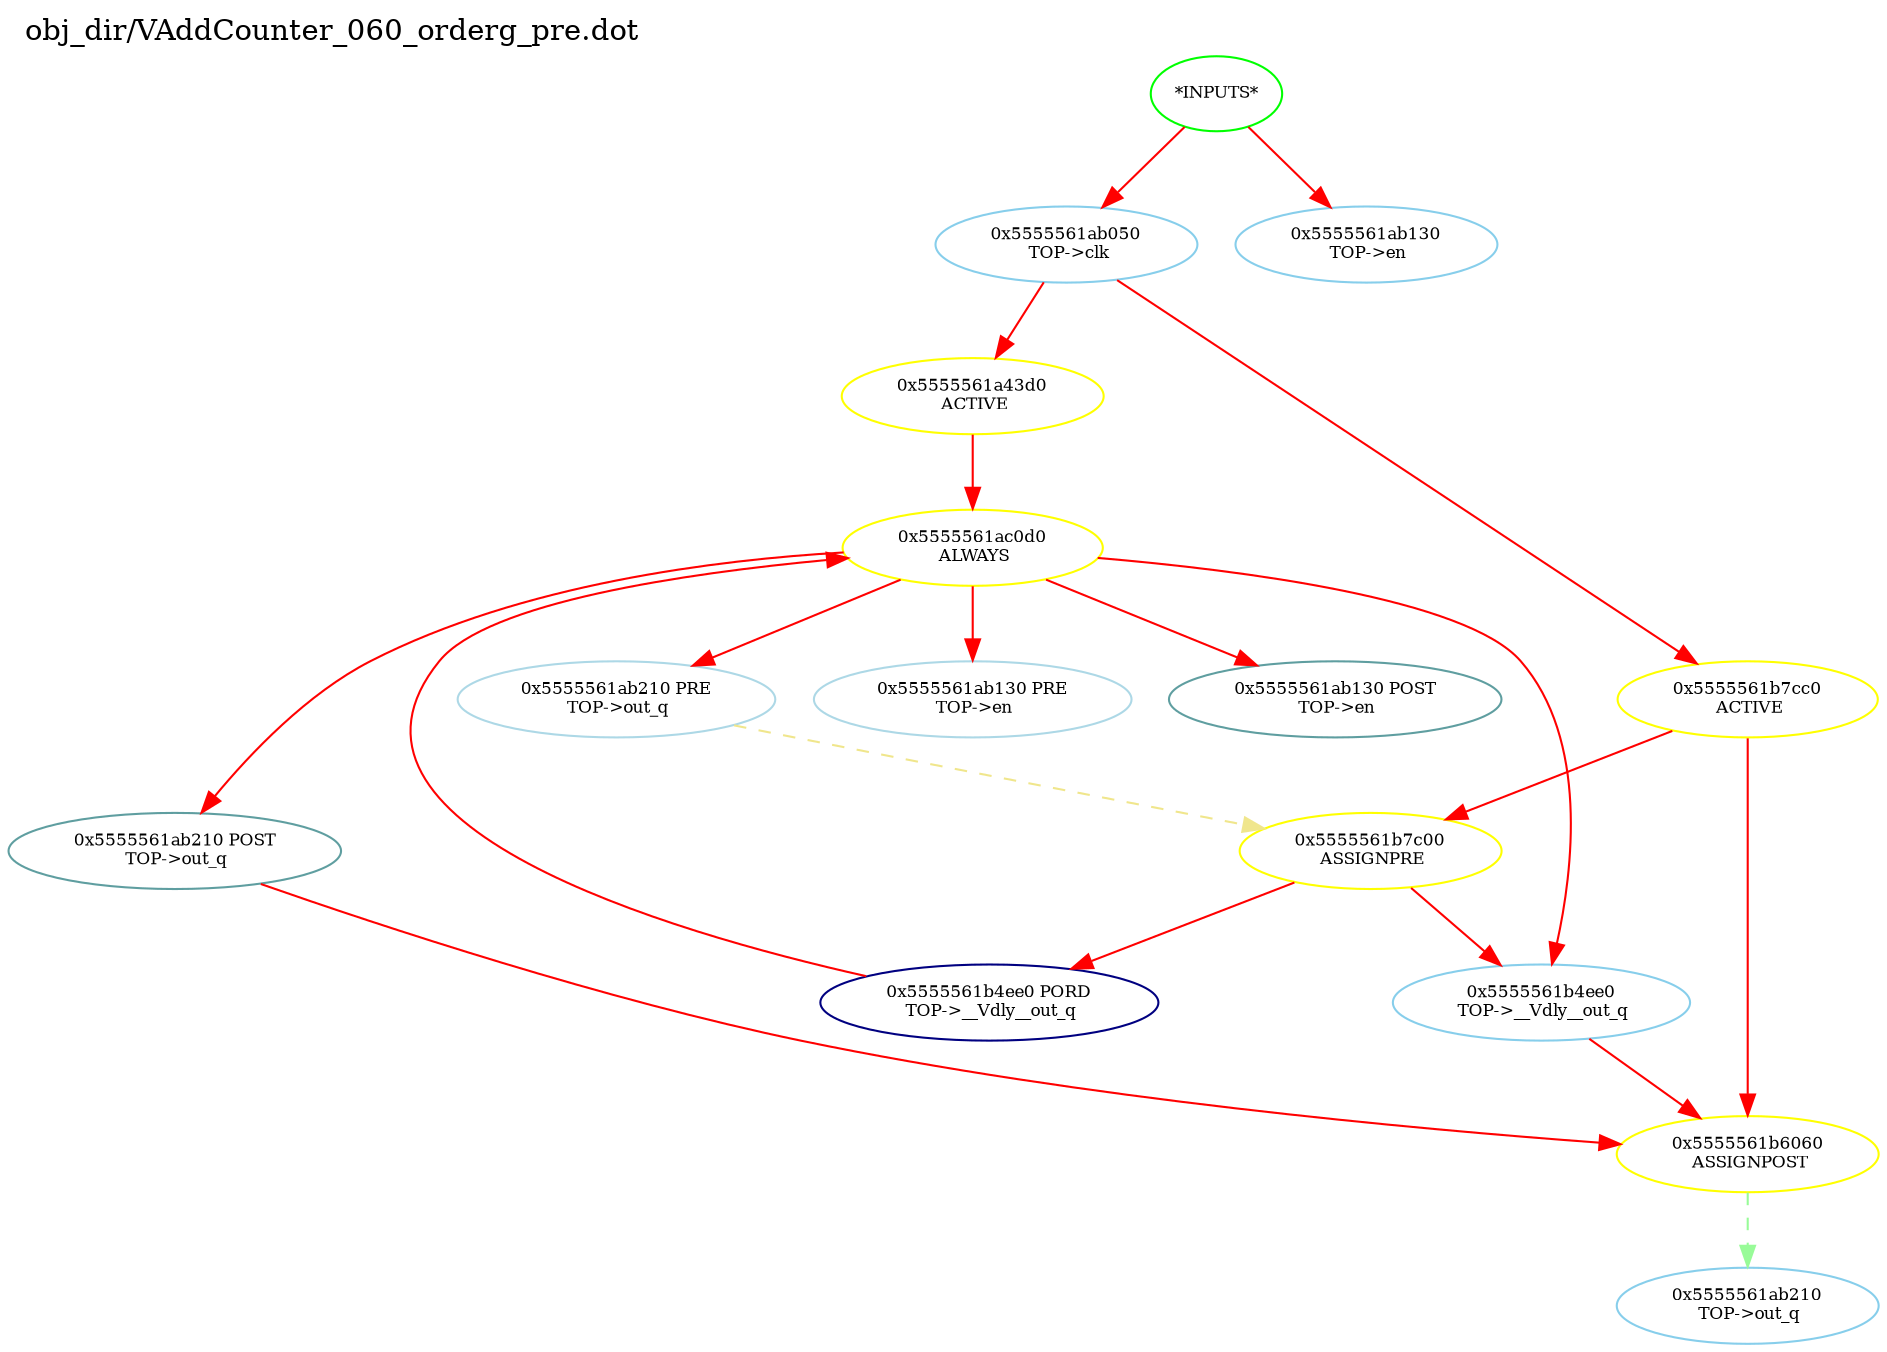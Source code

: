 digraph v3graph {
	graph	[label="obj_dir/VAddCounter_060_orderg_pre.dot",
		 labelloc=t, labeljust=l,
		 //size="7.5,10",
		 rankdir=TB];
	n0	[fontsize=8 label="*INPUTS*", color=green];
	n0x5555561aae90_1	[fontsize=8 label="0x5555561ab050\n TOP->clk", color=skyblue];
	n0x5555561aae90_2	[fontsize=8 label="0x5555561ab130\n TOP->en", color=skyblue];
	n0x5555561aae90_3	[fontsize=8 label="0x5555561a43d0\n ACTIVE", color=yellow];
	n0x5555561aae90_4	[fontsize=8 label="0x5555561ac0d0\n ALWAYS", color=yellow];
	n0x5555561aae90_5	[fontsize=8 label="0x5555561ab130 PRE\n TOP->en", color=lightblue];
	n0x5555561aae90_6	[fontsize=8 label="0x5555561ab130 POST\n TOP->en", color=CadetBlue];
	n0x5555561aae90_7	[fontsize=8 label="0x5555561ab210 PRE\n TOP->out_q", color=lightblue];
	n0x5555561aae90_8	[fontsize=8 label="0x5555561ab210 POST\n TOP->out_q", color=CadetBlue];
	n0x5555561aae90_9	[fontsize=8 label="0x5555561b4ee0 PORD\n TOP->__Vdly__out_q", color=NavyBlue];
	n0x5555561aae90_10	[fontsize=8 label="0x5555561b4ee0\n TOP->__Vdly__out_q", color=skyblue];
	n0x5555561aae90_11	[fontsize=8 label="0x5555561b7cc0\n ACTIVE", color=yellow];
	n0x5555561aae90_12	[fontsize=8 label="0x5555561b7c00\n ASSIGNPRE", color=yellow];
	n0x5555561aae90_13	[fontsize=8 label="0x5555561b6060\n ASSIGNPOST", color=yellow];
	n0x5555561aae90_14	[fontsize=8 label="0x5555561ab210\n TOP->out_q", color=skyblue];
	n0 -> n0x5555561aae90_1 [fontsize=8 label="" weight=1 color=red];
	n0 -> n0x5555561aae90_2 [fontsize=8 label="" weight=1 color=red];
	n0x5555561aae90_1 -> n0x5555561aae90_3 [fontsize=8 label="" weight=8 color=red];
	n0x5555561aae90_1 -> n0x5555561aae90_11 [fontsize=8 label="" weight=8 color=red];
	n0x5555561aae90_3 -> n0x5555561aae90_4 [fontsize=8 label="" weight=32 color=red];
	n0x5555561aae90_4 -> n0x5555561aae90_5 [fontsize=8 label="" weight=32 color=red];
	n0x5555561aae90_4 -> n0x5555561aae90_6 [fontsize=8 label="" weight=2 color=red];
	n0x5555561aae90_4 -> n0x5555561aae90_7 [fontsize=8 label="" weight=32 color=red];
	n0x5555561aae90_4 -> n0x5555561aae90_8 [fontsize=8 label="" weight=2 color=red];
	n0x5555561aae90_4 -> n0x5555561aae90_10 [fontsize=8 label="" weight=32 color=red];
	n0x5555561aae90_7 -> n0x5555561aae90_12 [fontsize=8 label="" weight=3 color=khaki style=dashed];
	n0x5555561aae90_8 -> n0x5555561aae90_13 [fontsize=8 label="" weight=2 color=red];
	n0x5555561aae90_9 -> n0x5555561aae90_4 [fontsize=8 label="" weight=32 color=red];
	n0x5555561aae90_10 -> n0x5555561aae90_13 [fontsize=8 label="" weight=8 color=red];
	n0x5555561aae90_11 -> n0x5555561aae90_12 [fontsize=8 label="" weight=32 color=red];
	n0x5555561aae90_11 -> n0x5555561aae90_13 [fontsize=8 label="" weight=32 color=red];
	n0x5555561aae90_12 -> n0x5555561aae90_9 [fontsize=8 label="" weight=32 color=red];
	n0x5555561aae90_12 -> n0x5555561aae90_10 [fontsize=8 label="" weight=32 color=red];
	n0x5555561aae90_13 -> n0x5555561aae90_14 [fontsize=8 label="" weight=1 color=PaleGreen style=dashed];
}
